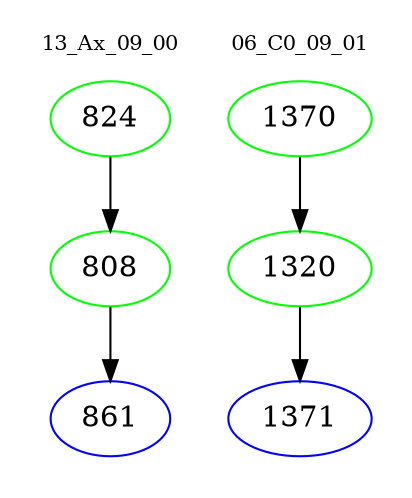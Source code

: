 digraph{
subgraph cluster_0 {
color = white
label = "13_Ax_09_00";
fontsize=10;
T0_824 [label="824", color="green"]
T0_824 -> T0_808 [color="black"]
T0_808 [label="808", color="green"]
T0_808 -> T0_861 [color="black"]
T0_861 [label="861", color="blue"]
}
subgraph cluster_1 {
color = white
label = "06_C0_09_01";
fontsize=10;
T1_1370 [label="1370", color="green"]
T1_1370 -> T1_1320 [color="black"]
T1_1320 [label="1320", color="green"]
T1_1320 -> T1_1371 [color="black"]
T1_1371 [label="1371", color="blue"]
}
}
